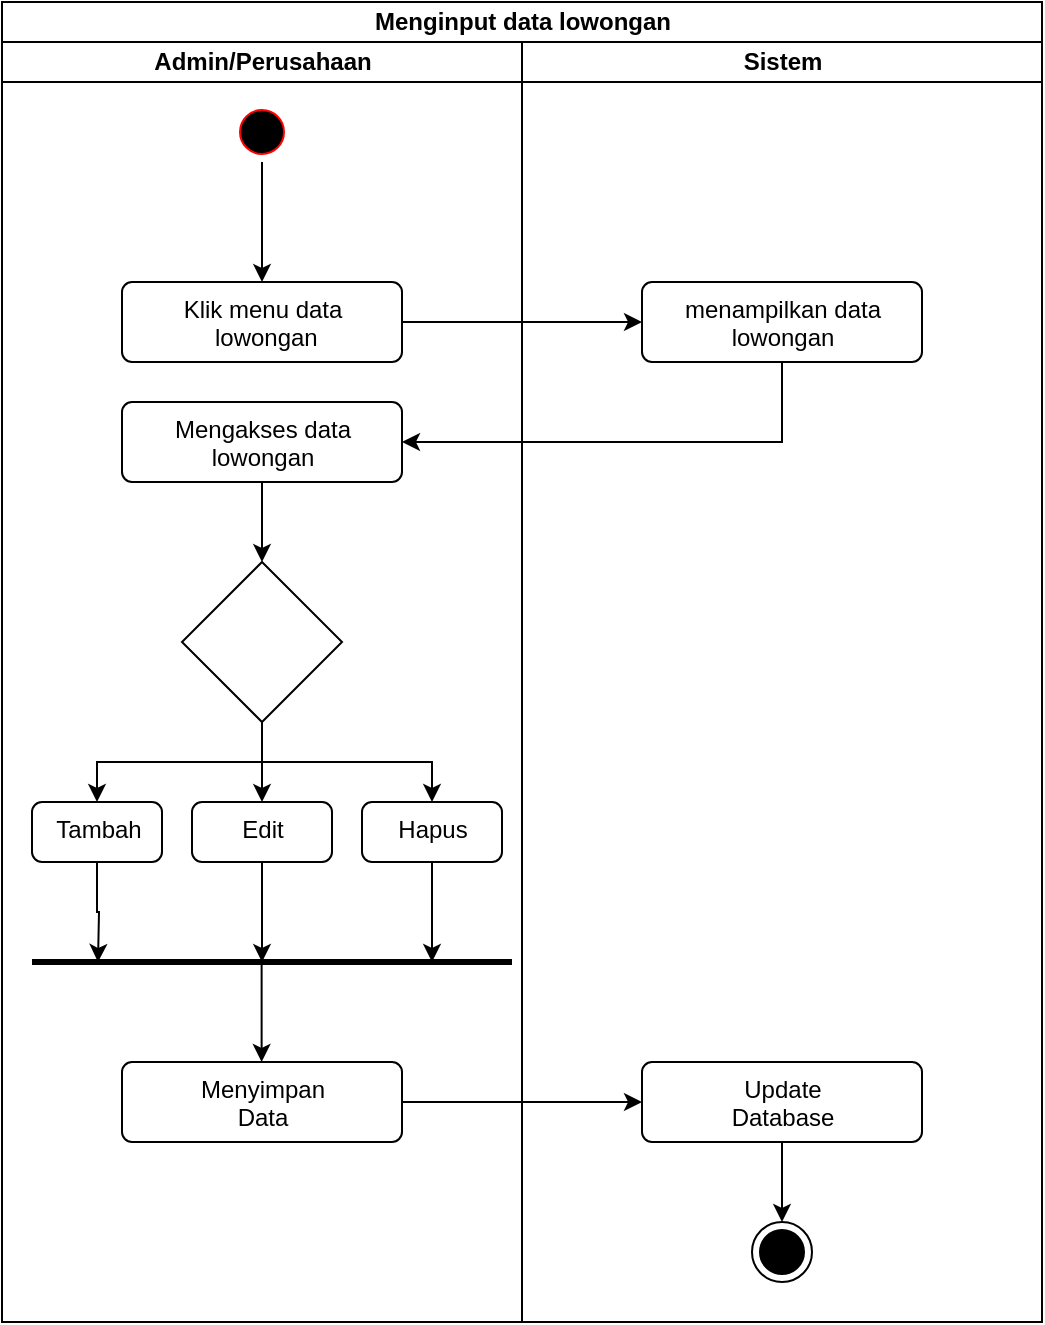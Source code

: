 <mxfile version="20.8.10" type="github">
  <diagram id="q2-tC55upcuNgZN-rhMF" name="Page-1">
    <mxGraphModel dx="1591" dy="711" grid="1" gridSize="10" guides="1" tooltips="1" connect="1" arrows="1" fold="1" page="1" pageScale="1" pageWidth="850" pageHeight="1100" math="0" shadow="0">
      <root>
        <mxCell id="0" />
        <mxCell id="1" parent="0" />
        <mxCell id="cu_NWqLQkP2w4srPh1if-3" value="Menginput data lowongan" style="swimlane;childLayout=stackLayout;resizeParent=1;resizeParentMax=0;startSize=20;html=1;" parent="1" vertex="1">
          <mxGeometry x="70" y="10" width="520" height="660" as="geometry" />
        </mxCell>
        <mxCell id="soITFireidHiTCm3dS2a-2" style="edgeStyle=orthogonalEdgeStyle;rounded=0;orthogonalLoop=1;jettySize=auto;html=1;exitX=1;exitY=0.5;exitDx=0;exitDy=0;entryX=0;entryY=0.5;entryDx=0;entryDy=0;" parent="cu_NWqLQkP2w4srPh1if-3" source="cu_NWqLQkP2w4srPh1if-10" target="soITFireidHiTCm3dS2a-1" edge="1">
          <mxGeometry relative="1" as="geometry" />
        </mxCell>
        <mxCell id="soITFireidHiTCm3dS2a-8" style="edgeStyle=orthogonalEdgeStyle;rounded=0;orthogonalLoop=1;jettySize=auto;html=1;exitX=0.5;exitY=1;exitDx=0;exitDy=0;entryX=1;entryY=0.5;entryDx=0;entryDy=0;" parent="cu_NWqLQkP2w4srPh1if-3" source="soITFireidHiTCm3dS2a-1" target="soITFireidHiTCm3dS2a-7" edge="1">
          <mxGeometry relative="1" as="geometry" />
        </mxCell>
        <mxCell id="cu_NWqLQkP2w4srPh1if-4" value="Admin/Perusahaan" style="swimlane;startSize=20;html=1;" parent="cu_NWqLQkP2w4srPh1if-3" vertex="1">
          <mxGeometry y="20" width="260" height="640" as="geometry" />
        </mxCell>
        <mxCell id="zPkTkDjgAi5HdkAn8qXN-7" value="" style="edgeStyle=orthogonalEdgeStyle;rounded=0;orthogonalLoop=1;jettySize=auto;html=1;" edge="1" parent="cu_NWqLQkP2w4srPh1if-4" source="cu_NWqLQkP2w4srPh1if-7" target="cu_NWqLQkP2w4srPh1if-10">
          <mxGeometry relative="1" as="geometry" />
        </mxCell>
        <mxCell id="cu_NWqLQkP2w4srPh1if-7" value="" style="ellipse;html=1;shape=startState;fillColor=#000000;strokeColor=#ff0000;" parent="cu_NWqLQkP2w4srPh1if-4" vertex="1">
          <mxGeometry x="115.0" y="30" width="30" height="30" as="geometry" />
        </mxCell>
        <mxCell id="cu_NWqLQkP2w4srPh1if-10" value="Klik menu data&lt;br&gt;&amp;nbsp;lowongan" style="html=1;align=center;verticalAlign=top;rounded=1;absoluteArcSize=1;arcSize=10;dashed=0;" parent="cu_NWqLQkP2w4srPh1if-4" vertex="1">
          <mxGeometry x="60.0" y="120" width="140" height="40" as="geometry" />
        </mxCell>
        <mxCell id="soITFireidHiTCm3dS2a-10" style="edgeStyle=orthogonalEdgeStyle;rounded=0;orthogonalLoop=1;jettySize=auto;html=1;exitX=0.5;exitY=1;exitDx=0;exitDy=0;entryX=0.5;entryY=0;entryDx=0;entryDy=0;" parent="cu_NWqLQkP2w4srPh1if-4" source="soITFireidHiTCm3dS2a-7" target="soITFireidHiTCm3dS2a-9" edge="1">
          <mxGeometry relative="1" as="geometry" />
        </mxCell>
        <mxCell id="soITFireidHiTCm3dS2a-7" value="Mengakses data&lt;br&gt;lowongan" style="html=1;align=center;verticalAlign=top;rounded=1;absoluteArcSize=1;arcSize=10;dashed=0;" parent="cu_NWqLQkP2w4srPh1if-4" vertex="1">
          <mxGeometry x="60" y="180" width="140" height="40" as="geometry" />
        </mxCell>
        <mxCell id="zPkTkDjgAi5HdkAn8qXN-8" style="edgeStyle=orthogonalEdgeStyle;rounded=0;orthogonalLoop=1;jettySize=auto;html=1;exitX=0.5;exitY=1;exitDx=0;exitDy=0;entryX=0.5;entryY=0;entryDx=0;entryDy=0;" edge="1" parent="cu_NWqLQkP2w4srPh1if-4" source="soITFireidHiTCm3dS2a-9" target="zPkTkDjgAi5HdkAn8qXN-2">
          <mxGeometry relative="1" as="geometry" />
        </mxCell>
        <mxCell id="zPkTkDjgAi5HdkAn8qXN-9" style="edgeStyle=orthogonalEdgeStyle;rounded=0;orthogonalLoop=1;jettySize=auto;html=1;exitX=0.5;exitY=1;exitDx=0;exitDy=0;entryX=0.5;entryY=0;entryDx=0;entryDy=0;" edge="1" parent="cu_NWqLQkP2w4srPh1if-4" source="soITFireidHiTCm3dS2a-9" target="zPkTkDjgAi5HdkAn8qXN-1">
          <mxGeometry relative="1" as="geometry" />
        </mxCell>
        <mxCell id="zPkTkDjgAi5HdkAn8qXN-10" style="edgeStyle=orthogonalEdgeStyle;rounded=0;orthogonalLoop=1;jettySize=auto;html=1;exitX=0.5;exitY=1;exitDx=0;exitDy=0;entryX=0.5;entryY=0;entryDx=0;entryDy=0;" edge="1" parent="cu_NWqLQkP2w4srPh1if-4" source="soITFireidHiTCm3dS2a-9" target="zPkTkDjgAi5HdkAn8qXN-6">
          <mxGeometry relative="1" as="geometry" />
        </mxCell>
        <mxCell id="soITFireidHiTCm3dS2a-9" value="" style="rhombus;whiteSpace=wrap;html=1;" parent="cu_NWqLQkP2w4srPh1if-4" vertex="1">
          <mxGeometry x="90" y="260" width="80" height="80" as="geometry" />
        </mxCell>
        <mxCell id="zPkTkDjgAi5HdkAn8qXN-1" value="Tambah" style="html=1;align=center;verticalAlign=top;rounded=1;absoluteArcSize=1;arcSize=10;dashed=0;" vertex="1" parent="cu_NWqLQkP2w4srPh1if-4">
          <mxGeometry x="15" y="380" width="65" height="30" as="geometry" />
        </mxCell>
        <mxCell id="zPkTkDjgAi5HdkAn8qXN-2" value="Edit" style="html=1;align=center;verticalAlign=top;rounded=1;absoluteArcSize=1;arcSize=10;dashed=0;" vertex="1" parent="cu_NWqLQkP2w4srPh1if-4">
          <mxGeometry x="95" y="380" width="70" height="30" as="geometry" />
        </mxCell>
        <mxCell id="zPkTkDjgAi5HdkAn8qXN-6" value="Hapus" style="html=1;align=center;verticalAlign=top;rounded=1;absoluteArcSize=1;arcSize=10;dashed=0;" vertex="1" parent="cu_NWqLQkP2w4srPh1if-4">
          <mxGeometry x="180" y="380" width="70" height="30" as="geometry" />
        </mxCell>
        <mxCell id="zPkTkDjgAi5HdkAn8qXN-12" value="" style="endArrow=none;startArrow=none;endFill=0;startFill=0;html=1;verticalAlign=bottom;labelBackgroundColor=none;strokeWidth=3;rounded=0;" edge="1" parent="cu_NWqLQkP2w4srPh1if-4">
          <mxGeometry width="160" relative="1" as="geometry">
            <mxPoint x="15" y="460" as="sourcePoint" />
            <mxPoint x="255" y="460" as="targetPoint" />
          </mxGeometry>
        </mxCell>
        <mxCell id="zPkTkDjgAi5HdkAn8qXN-16" value="Menyimpan&lt;br&gt;Data" style="html=1;align=center;verticalAlign=top;rounded=1;absoluteArcSize=1;arcSize=10;dashed=0;" vertex="1" parent="cu_NWqLQkP2w4srPh1if-4">
          <mxGeometry x="60" y="510" width="140" height="40" as="geometry" />
        </mxCell>
        <mxCell id="zPkTkDjgAi5HdkAn8qXN-18" style="edgeStyle=orthogonalEdgeStyle;rounded=0;orthogonalLoop=1;jettySize=auto;html=1;exitX=0.5;exitY=1;exitDx=0;exitDy=0;" edge="1" parent="cu_NWqLQkP2w4srPh1if-4">
          <mxGeometry relative="1" as="geometry">
            <mxPoint x="129.81" y="510" as="targetPoint" />
            <mxPoint x="129.81" y="460" as="sourcePoint" />
          </mxGeometry>
        </mxCell>
        <mxCell id="cu_NWqLQkP2w4srPh1if-5" value="Sistem" style="swimlane;startSize=20;html=1;" parent="cu_NWqLQkP2w4srPh1if-3" vertex="1">
          <mxGeometry x="260" y="20" width="260" height="640" as="geometry" />
        </mxCell>
        <mxCell id="soITFireidHiTCm3dS2a-1" value="menampilkan data&lt;br&gt;lowongan" style="html=1;align=center;verticalAlign=top;rounded=1;absoluteArcSize=1;arcSize=10;dashed=0;" parent="cu_NWqLQkP2w4srPh1if-5" vertex="1">
          <mxGeometry x="60.0" y="120" width="140" height="40" as="geometry" />
        </mxCell>
        <mxCell id="zPkTkDjgAi5HdkAn8qXN-22" style="edgeStyle=orthogonalEdgeStyle;rounded=0;orthogonalLoop=1;jettySize=auto;html=1;exitX=0.5;exitY=1;exitDx=0;exitDy=0;entryX=0.5;entryY=0;entryDx=0;entryDy=0;" edge="1" parent="cu_NWqLQkP2w4srPh1if-5" source="zPkTkDjgAi5HdkAn8qXN-19" target="zPkTkDjgAi5HdkAn8qXN-21">
          <mxGeometry relative="1" as="geometry" />
        </mxCell>
        <mxCell id="zPkTkDjgAi5HdkAn8qXN-19" value="Update&lt;br&gt;Database" style="html=1;align=center;verticalAlign=top;rounded=1;absoluteArcSize=1;arcSize=10;dashed=0;" vertex="1" parent="cu_NWqLQkP2w4srPh1if-5">
          <mxGeometry x="60" y="510" width="140" height="40" as="geometry" />
        </mxCell>
        <mxCell id="zPkTkDjgAi5HdkAn8qXN-21" value="" style="ellipse;html=1;shape=endState;fillColor=strokeColor;" vertex="1" parent="cu_NWqLQkP2w4srPh1if-5">
          <mxGeometry x="115" y="590" width="30" height="30" as="geometry" />
        </mxCell>
        <mxCell id="zPkTkDjgAi5HdkAn8qXN-20" style="edgeStyle=orthogonalEdgeStyle;rounded=0;orthogonalLoop=1;jettySize=auto;html=1;exitX=1;exitY=0.5;exitDx=0;exitDy=0;entryX=0;entryY=0.5;entryDx=0;entryDy=0;" edge="1" parent="cu_NWqLQkP2w4srPh1if-3" source="zPkTkDjgAi5HdkAn8qXN-16" target="zPkTkDjgAi5HdkAn8qXN-19">
          <mxGeometry relative="1" as="geometry" />
        </mxCell>
        <mxCell id="zPkTkDjgAi5HdkAn8qXN-13" style="edgeStyle=orthogonalEdgeStyle;rounded=0;orthogonalLoop=1;jettySize=auto;html=1;exitX=0.5;exitY=1;exitDx=0;exitDy=0;" edge="1" parent="1" source="zPkTkDjgAi5HdkAn8qXN-1">
          <mxGeometry relative="1" as="geometry">
            <mxPoint x="118" y="490" as="targetPoint" />
          </mxGeometry>
        </mxCell>
        <mxCell id="zPkTkDjgAi5HdkAn8qXN-14" style="edgeStyle=orthogonalEdgeStyle;rounded=0;orthogonalLoop=1;jettySize=auto;html=1;exitX=0.5;exitY=1;exitDx=0;exitDy=0;" edge="1" parent="1" source="zPkTkDjgAi5HdkAn8qXN-2">
          <mxGeometry relative="1" as="geometry">
            <mxPoint x="200" y="490" as="targetPoint" />
          </mxGeometry>
        </mxCell>
        <mxCell id="zPkTkDjgAi5HdkAn8qXN-15" style="edgeStyle=orthogonalEdgeStyle;rounded=0;orthogonalLoop=1;jettySize=auto;html=1;exitX=0.5;exitY=1;exitDx=0;exitDy=0;" edge="1" parent="1" source="zPkTkDjgAi5HdkAn8qXN-6">
          <mxGeometry relative="1" as="geometry">
            <mxPoint x="285" y="490" as="targetPoint" />
          </mxGeometry>
        </mxCell>
      </root>
    </mxGraphModel>
  </diagram>
</mxfile>
